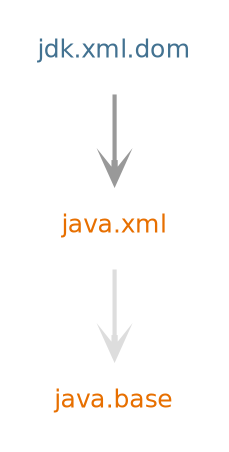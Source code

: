 digraph "jdk.xml.dom" {
  nodesep=.5;
  ranksep=0.600000;
  pencolor=transparent;
  node [shape=plaintext, fontcolor="#000000", fontname="DejaVuSans", fontsize=12, margin=".2,.2"];
  edge [penwidth=2, color="#999999", arrowhead=open, arrowsize=1];
  {rank=same "java.xml"}
  subgraph se {
  "java.base" [fontcolor="#e76f00", group=java];
  "java.xml" [fontcolor="#e76f00", group=java];
  }
  subgraph jdk {
  "jdk.xml.dom" [fontcolor="#437291", group=jdk];
  }
  "java.xml" -> "java.base" [color="#dddddd", weight=10000];
  "jdk.xml.dom" -> "java.xml" [];
}
